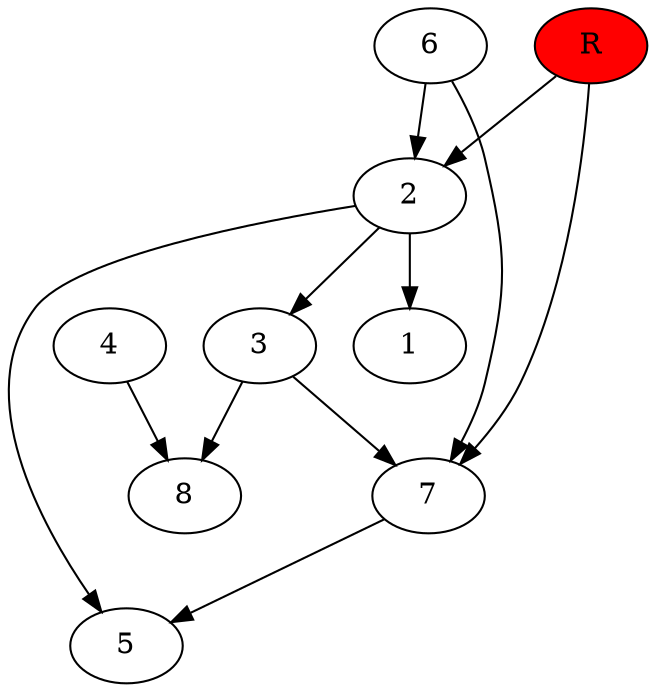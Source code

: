 digraph prb30927 {
	1
	2
	3
	4
	5
	6
	7
	8
	R [fillcolor="#ff0000" style=filled]
	2 -> 1
	2 -> 3
	2 -> 5
	3 -> 7
	3 -> 8
	4 -> 8
	6 -> 2
	6 -> 7
	7 -> 5
	R -> 2
	R -> 7
}
